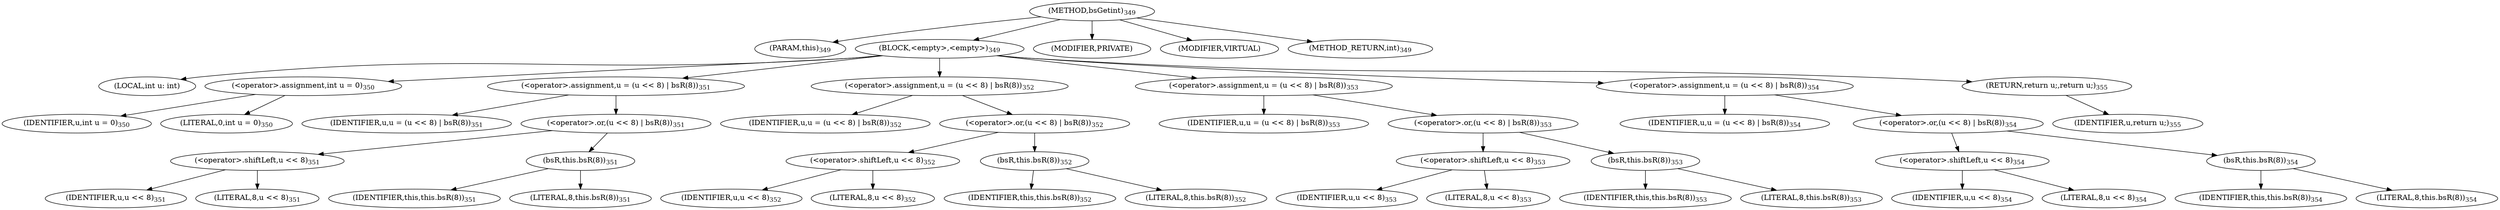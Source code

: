 digraph "bsGetint" {  
"899" [label = <(METHOD,bsGetint)<SUB>349</SUB>> ]
"40" [label = <(PARAM,this)<SUB>349</SUB>> ]
"900" [label = <(BLOCK,&lt;empty&gt;,&lt;empty&gt;)<SUB>349</SUB>> ]
"901" [label = <(LOCAL,int u: int)> ]
"902" [label = <(&lt;operator&gt;.assignment,int u = 0)<SUB>350</SUB>> ]
"903" [label = <(IDENTIFIER,u,int u = 0)<SUB>350</SUB>> ]
"904" [label = <(LITERAL,0,int u = 0)<SUB>350</SUB>> ]
"905" [label = <(&lt;operator&gt;.assignment,u = (u &lt;&lt; 8) | bsR(8))<SUB>351</SUB>> ]
"906" [label = <(IDENTIFIER,u,u = (u &lt;&lt; 8) | bsR(8))<SUB>351</SUB>> ]
"907" [label = <(&lt;operator&gt;.or,(u &lt;&lt; 8) | bsR(8))<SUB>351</SUB>> ]
"908" [label = <(&lt;operator&gt;.shiftLeft,u &lt;&lt; 8)<SUB>351</SUB>> ]
"909" [label = <(IDENTIFIER,u,u &lt;&lt; 8)<SUB>351</SUB>> ]
"910" [label = <(LITERAL,8,u &lt;&lt; 8)<SUB>351</SUB>> ]
"911" [label = <(bsR,this.bsR(8))<SUB>351</SUB>> ]
"39" [label = <(IDENTIFIER,this,this.bsR(8))<SUB>351</SUB>> ]
"912" [label = <(LITERAL,8,this.bsR(8))<SUB>351</SUB>> ]
"913" [label = <(&lt;operator&gt;.assignment,u = (u &lt;&lt; 8) | bsR(8))<SUB>352</SUB>> ]
"914" [label = <(IDENTIFIER,u,u = (u &lt;&lt; 8) | bsR(8))<SUB>352</SUB>> ]
"915" [label = <(&lt;operator&gt;.or,(u &lt;&lt; 8) | bsR(8))<SUB>352</SUB>> ]
"916" [label = <(&lt;operator&gt;.shiftLeft,u &lt;&lt; 8)<SUB>352</SUB>> ]
"917" [label = <(IDENTIFIER,u,u &lt;&lt; 8)<SUB>352</SUB>> ]
"918" [label = <(LITERAL,8,u &lt;&lt; 8)<SUB>352</SUB>> ]
"919" [label = <(bsR,this.bsR(8))<SUB>352</SUB>> ]
"41" [label = <(IDENTIFIER,this,this.bsR(8))<SUB>352</SUB>> ]
"920" [label = <(LITERAL,8,this.bsR(8))<SUB>352</SUB>> ]
"921" [label = <(&lt;operator&gt;.assignment,u = (u &lt;&lt; 8) | bsR(8))<SUB>353</SUB>> ]
"922" [label = <(IDENTIFIER,u,u = (u &lt;&lt; 8) | bsR(8))<SUB>353</SUB>> ]
"923" [label = <(&lt;operator&gt;.or,(u &lt;&lt; 8) | bsR(8))<SUB>353</SUB>> ]
"924" [label = <(&lt;operator&gt;.shiftLeft,u &lt;&lt; 8)<SUB>353</SUB>> ]
"925" [label = <(IDENTIFIER,u,u &lt;&lt; 8)<SUB>353</SUB>> ]
"926" [label = <(LITERAL,8,u &lt;&lt; 8)<SUB>353</SUB>> ]
"927" [label = <(bsR,this.bsR(8))<SUB>353</SUB>> ]
"42" [label = <(IDENTIFIER,this,this.bsR(8))<SUB>353</SUB>> ]
"928" [label = <(LITERAL,8,this.bsR(8))<SUB>353</SUB>> ]
"929" [label = <(&lt;operator&gt;.assignment,u = (u &lt;&lt; 8) | bsR(8))<SUB>354</SUB>> ]
"930" [label = <(IDENTIFIER,u,u = (u &lt;&lt; 8) | bsR(8))<SUB>354</SUB>> ]
"931" [label = <(&lt;operator&gt;.or,(u &lt;&lt; 8) | bsR(8))<SUB>354</SUB>> ]
"932" [label = <(&lt;operator&gt;.shiftLeft,u &lt;&lt; 8)<SUB>354</SUB>> ]
"933" [label = <(IDENTIFIER,u,u &lt;&lt; 8)<SUB>354</SUB>> ]
"934" [label = <(LITERAL,8,u &lt;&lt; 8)<SUB>354</SUB>> ]
"935" [label = <(bsR,this.bsR(8))<SUB>354</SUB>> ]
"43" [label = <(IDENTIFIER,this,this.bsR(8))<SUB>354</SUB>> ]
"936" [label = <(LITERAL,8,this.bsR(8))<SUB>354</SUB>> ]
"937" [label = <(RETURN,return u;,return u;)<SUB>355</SUB>> ]
"938" [label = <(IDENTIFIER,u,return u;)<SUB>355</SUB>> ]
"939" [label = <(MODIFIER,PRIVATE)> ]
"940" [label = <(MODIFIER,VIRTUAL)> ]
"941" [label = <(METHOD_RETURN,int)<SUB>349</SUB>> ]
  "899" -> "40" 
  "899" -> "900" 
  "899" -> "939" 
  "899" -> "940" 
  "899" -> "941" 
  "900" -> "901" 
  "900" -> "902" 
  "900" -> "905" 
  "900" -> "913" 
  "900" -> "921" 
  "900" -> "929" 
  "900" -> "937" 
  "902" -> "903" 
  "902" -> "904" 
  "905" -> "906" 
  "905" -> "907" 
  "907" -> "908" 
  "907" -> "911" 
  "908" -> "909" 
  "908" -> "910" 
  "911" -> "39" 
  "911" -> "912" 
  "913" -> "914" 
  "913" -> "915" 
  "915" -> "916" 
  "915" -> "919" 
  "916" -> "917" 
  "916" -> "918" 
  "919" -> "41" 
  "919" -> "920" 
  "921" -> "922" 
  "921" -> "923" 
  "923" -> "924" 
  "923" -> "927" 
  "924" -> "925" 
  "924" -> "926" 
  "927" -> "42" 
  "927" -> "928" 
  "929" -> "930" 
  "929" -> "931" 
  "931" -> "932" 
  "931" -> "935" 
  "932" -> "933" 
  "932" -> "934" 
  "935" -> "43" 
  "935" -> "936" 
  "937" -> "938" 
}
